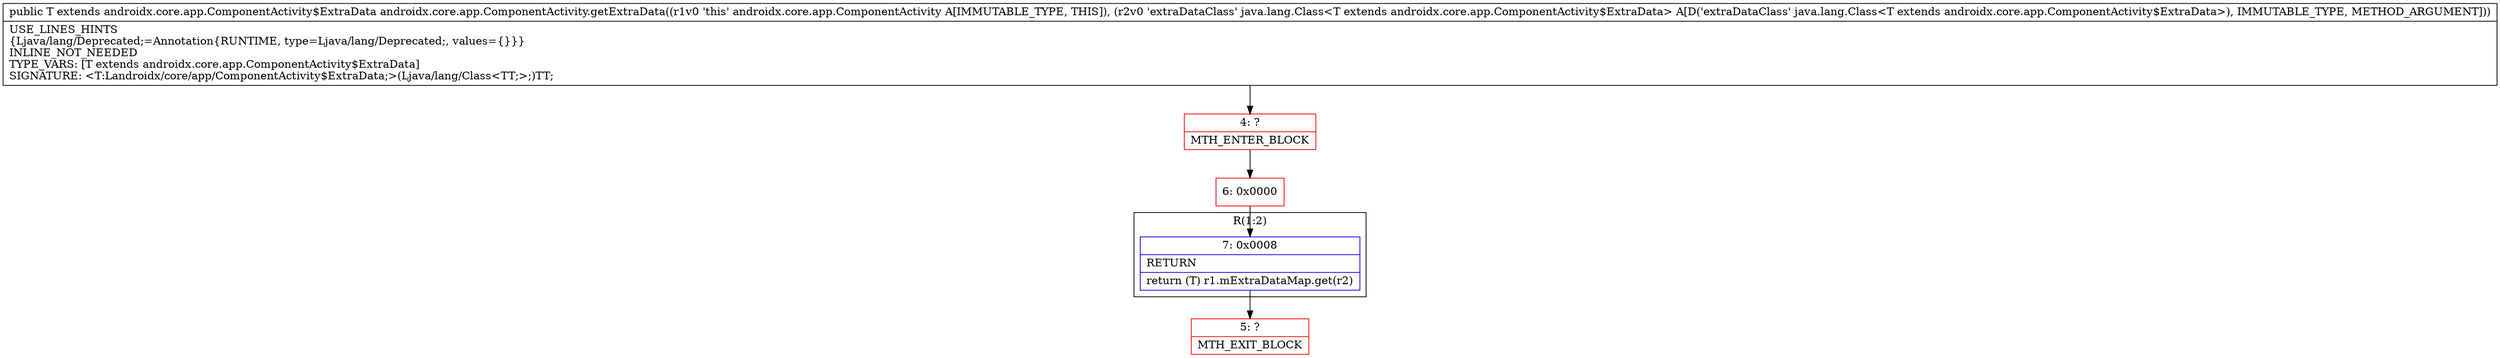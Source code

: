 digraph "CFG forandroidx.core.app.ComponentActivity.getExtraData(Ljava\/lang\/Class;)Landroidx\/core\/app\/ComponentActivity$ExtraData;" {
subgraph cluster_Region_1360240981 {
label = "R(1:2)";
node [shape=record,color=blue];
Node_7 [shape=record,label="{7\:\ 0x0008|RETURN\l|return (T) r1.mExtraDataMap.get(r2)\l}"];
}
Node_4 [shape=record,color=red,label="{4\:\ ?|MTH_ENTER_BLOCK\l}"];
Node_6 [shape=record,color=red,label="{6\:\ 0x0000}"];
Node_5 [shape=record,color=red,label="{5\:\ ?|MTH_EXIT_BLOCK\l}"];
MethodNode[shape=record,label="{public T extends androidx.core.app.ComponentActivity$ExtraData androidx.core.app.ComponentActivity.getExtraData((r1v0 'this' androidx.core.app.ComponentActivity A[IMMUTABLE_TYPE, THIS]), (r2v0 'extraDataClass' java.lang.Class\<T extends androidx.core.app.ComponentActivity$ExtraData\> A[D('extraDataClass' java.lang.Class\<T extends androidx.core.app.ComponentActivity$ExtraData\>), IMMUTABLE_TYPE, METHOD_ARGUMENT]))  | USE_LINES_HINTS\l\{Ljava\/lang\/Deprecated;=Annotation\{RUNTIME, type=Ljava\/lang\/Deprecated;, values=\{\}\}\}\lINLINE_NOT_NEEDED\lTYPE_VARS: [T extends androidx.core.app.ComponentActivity$ExtraData]\lSIGNATURE: \<T:Landroidx\/core\/app\/ComponentActivity$ExtraData;\>(Ljava\/lang\/Class\<TT;\>;)TT;\l}"];
MethodNode -> Node_4;Node_7 -> Node_5;
Node_4 -> Node_6;
Node_6 -> Node_7;
}

